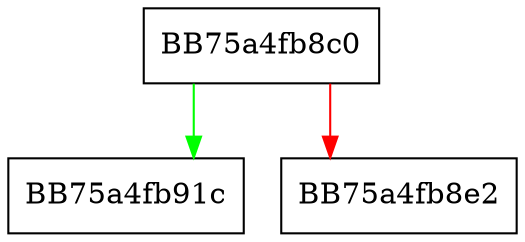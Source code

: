 digraph IsFriendlyProcess {
  node [shape="box"];
  graph [splines=ortho];
  BB75a4fb8c0 -> BB75a4fb91c [color="green"];
  BB75a4fb8c0 -> BB75a4fb8e2 [color="red"];
}